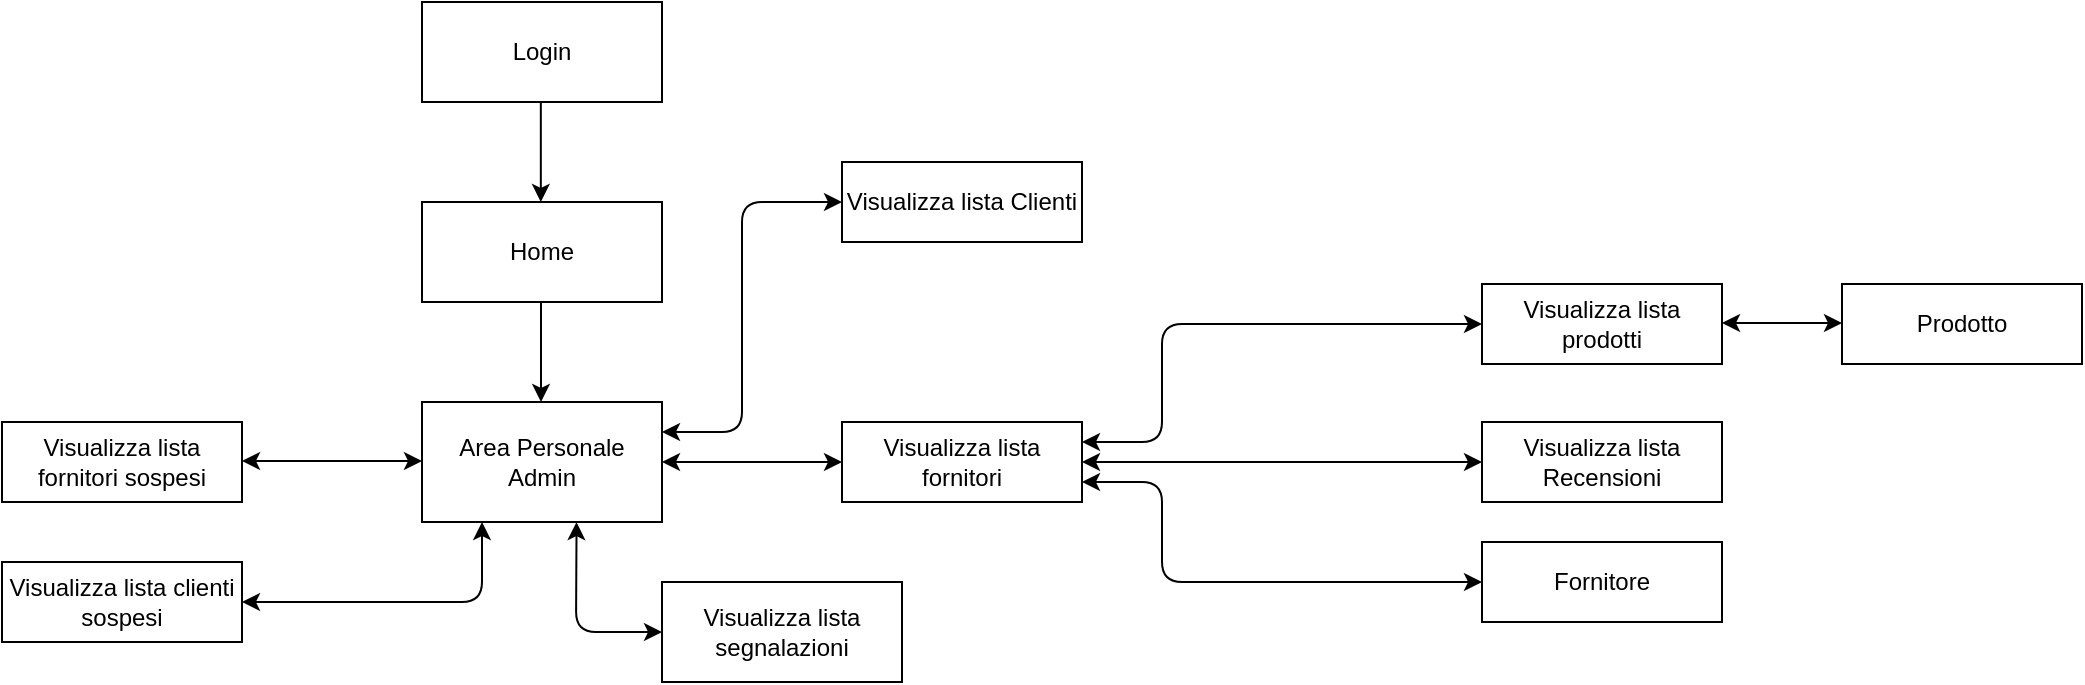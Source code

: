 <mxfile version="13.10.0" type="device"><diagram id="5mXfKLSgWK8wHW4wCpLX" name="Page-1"><mxGraphModel dx="1021" dy="567" grid="1" gridSize="10" guides="1" tooltips="1" connect="1" arrows="1" fold="1" page="1" pageScale="1" pageWidth="827" pageHeight="1169" math="0" shadow="0"><root><mxCell id="0"/><mxCell id="1" parent="0"/><mxCell id="r2ZyhyAa7R_Kky6zN7tp-2" value="Login" style="rounded=0;whiteSpace=wrap;html=1;" parent="1" vertex="1"><mxGeometry x="250" y="40" width="120" height="50" as="geometry"/></mxCell><mxCell id="r2ZyhyAa7R_Kky6zN7tp-3" value="Home" style="rounded=0;whiteSpace=wrap;html=1;" parent="1" vertex="1"><mxGeometry x="250" y="240" width="120" height="60" as="geometry"/></mxCell><mxCell id="r2ZyhyAa7R_Kky6zN7tp-4" value="" style="endArrow=classic;html=1;exitX=0.5;exitY=1;exitDx=0;exitDy=0;entryX=0.5;entryY=0;entryDx=0;entryDy=0;" parent="1" edge="1"><mxGeometry width="50" height="50" relative="1" as="geometry"><mxPoint x="309.5" y="190" as="sourcePoint"/><mxPoint x="309.5" y="240" as="targetPoint"/></mxGeometry></mxCell><mxCell id="r2ZyhyAa7R_Kky6zN7tp-5" value="Visualizza lista fornitori" style="rounded=0;whiteSpace=wrap;html=1;" parent="1" vertex="1"><mxGeometry x="460" y="250" width="120" height="40" as="geometry"/></mxCell><mxCell id="r2ZyhyAa7R_Kky6zN7tp-6" value="Visualizza lista prodotti" style="rounded=0;whiteSpace=wrap;html=1;" parent="1" vertex="1"><mxGeometry x="780" y="181" width="120" height="40" as="geometry"/></mxCell><mxCell id="r2ZyhyAa7R_Kky6zN7tp-8" value="" style="endArrow=classic;startArrow=classic;html=1;entryX=0;entryY=0.5;entryDx=0;entryDy=0;" parent="1" target="r2ZyhyAa7R_Kky6zN7tp-5" edge="1"><mxGeometry width="50" height="50" relative="1" as="geometry"><mxPoint x="370" y="270" as="sourcePoint"/><mxPoint x="420" y="220" as="targetPoint"/><Array as="points"/></mxGeometry></mxCell><mxCell id="r2ZyhyAa7R_Kky6zN7tp-11" value="" style="endArrow=classic;startArrow=classic;html=1;exitX=1;exitY=0.25;exitDx=0;exitDy=0;entryX=0;entryY=0.5;entryDx=0;entryDy=0;" parent="1" source="r2ZyhyAa7R_Kky6zN7tp-5" target="r2ZyhyAa7R_Kky6zN7tp-6" edge="1"><mxGeometry width="50" height="50" relative="1" as="geometry"><mxPoint x="400" y="420" as="sourcePoint"/><mxPoint x="450" y="370" as="targetPoint"/><Array as="points"><mxPoint x="620" y="260"/><mxPoint x="620" y="201"/></Array></mxGeometry></mxCell><mxCell id="r2ZyhyAa7R_Kky6zN7tp-12" value="Prodotto" style="rounded=0;whiteSpace=wrap;html=1;" parent="1" vertex="1"><mxGeometry x="960" y="181" width="120" height="40" as="geometry"/></mxCell><mxCell id="r2ZyhyAa7R_Kky6zN7tp-15" value="" style="endArrow=classic;startArrow=classic;html=1;exitX=1;exitY=0.5;exitDx=0;exitDy=0;entryX=0;entryY=0.5;entryDx=0;entryDy=0;" parent="1" edge="1"><mxGeometry width="50" height="50" relative="1" as="geometry"><mxPoint x="900" y="200.5" as="sourcePoint"/><mxPoint x="960" y="200.5" as="targetPoint"/><Array as="points"/></mxGeometry></mxCell><mxCell id="r2ZyhyAa7R_Kky6zN7tp-19" value="Fornitore" style="rounded=0;whiteSpace=wrap;html=1;" parent="1" vertex="1"><mxGeometry x="780" y="310" width="120" height="40" as="geometry"/></mxCell><mxCell id="r2ZyhyAa7R_Kky6zN7tp-21" value="" style="endArrow=classic;startArrow=classic;html=1;exitX=1;exitY=0.75;exitDx=0;exitDy=0;entryX=0;entryY=0.5;entryDx=0;entryDy=0;" parent="1" source="r2ZyhyAa7R_Kky6zN7tp-5" target="r2ZyhyAa7R_Kky6zN7tp-19" edge="1"><mxGeometry width="50" height="50" relative="1" as="geometry"><mxPoint x="560" y="380" as="sourcePoint"/><mxPoint x="610" y="470" as="targetPoint"/><Array as="points"><mxPoint x="620" y="280"/><mxPoint x="620" y="330"/></Array></mxGeometry></mxCell><mxCell id="r2ZyhyAa7R_Kky6zN7tp-27" value="Visualizza lista segnalazioni" style="rounded=0;whiteSpace=wrap;html=1;" parent="1" vertex="1"><mxGeometry x="370" y="330" width="120" height="50" as="geometry"/></mxCell><mxCell id="r2ZyhyAa7R_Kky6zN7tp-28" value="Visualizza lista Recensioni" style="rounded=0;whiteSpace=wrap;html=1;" parent="1" vertex="1"><mxGeometry x="780" y="250" width="120" height="40" as="geometry"/></mxCell><mxCell id="r2ZyhyAa7R_Kky6zN7tp-30" value="" style="endArrow=classic;startArrow=classic;html=1;entryX=0;entryY=0.5;entryDx=0;entryDy=0;exitX=0.644;exitY=1.001;exitDx=0;exitDy=0;exitPerimeter=0;" parent="1" source="r2ZyhyAa7R_Kky6zN7tp-3" target="r2ZyhyAa7R_Kky6zN7tp-27" edge="1"><mxGeometry width="50" height="50" relative="1" as="geometry"><mxPoint x="250.0" y="374.79" as="sourcePoint"/><mxPoint x="330.0" y="374.29" as="targetPoint"/><Array as="points"><mxPoint x="327" y="355"/></Array></mxGeometry></mxCell><mxCell id="rrfd-X-OT4AOf-PeKKP2-1" value="Visualizza lista clienti sospesi" style="rounded=0;whiteSpace=wrap;html=1;" vertex="1" parent="1"><mxGeometry x="40" y="320" width="120" height="40" as="geometry"/></mxCell><mxCell id="rrfd-X-OT4AOf-PeKKP2-2" value="Visualizza lista Clienti" style="rounded=0;whiteSpace=wrap;html=1;" vertex="1" parent="1"><mxGeometry x="460" y="120" width="120" height="40" as="geometry"/></mxCell><mxCell id="rrfd-X-OT4AOf-PeKKP2-3" value="" style="endArrow=classic;startArrow=classic;html=1;entryX=0;entryY=0.5;entryDx=0;entryDy=0;" edge="1" parent="1"><mxGeometry width="50" height="50" relative="1" as="geometry"><mxPoint x="160" y="269.5" as="sourcePoint"/><mxPoint x="250" y="269.5" as="targetPoint"/><Array as="points"/></mxGeometry></mxCell><mxCell id="rrfd-X-OT4AOf-PeKKP2-4" value="Visualizza lista fornitori sospesi" style="rounded=0;whiteSpace=wrap;html=1;" vertex="1" parent="1"><mxGeometry x="40" y="250" width="120" height="40" as="geometry"/></mxCell><mxCell id="rrfd-X-OT4AOf-PeKKP2-5" value="" style="endArrow=classic;startArrow=classic;html=1;entryX=1;entryY=0.5;entryDx=0;entryDy=0;exitX=0.25;exitY=1;exitDx=0;exitDy=0;" edge="1" parent="1" source="r2ZyhyAa7R_Kky6zN7tp-3" target="rrfd-X-OT4AOf-PeKKP2-1"><mxGeometry width="50" height="50" relative="1" as="geometry"><mxPoint x="270" y="340" as="sourcePoint"/><mxPoint x="490" y="320" as="targetPoint"/><Array as="points"><mxPoint x="280" y="340"/></Array></mxGeometry></mxCell><mxCell id="rrfd-X-OT4AOf-PeKKP2-8" value="Area Personale Admin" style="rounded=0;whiteSpace=wrap;html=1;" vertex="1" parent="1"><mxGeometry x="250" y="240" width="120" height="60" as="geometry"/></mxCell><mxCell id="rrfd-X-OT4AOf-PeKKP2-10" value="Home" style="rounded=0;whiteSpace=wrap;html=1;" vertex="1" parent="1"><mxGeometry x="250" y="140" width="120" height="50" as="geometry"/></mxCell><mxCell id="rrfd-X-OT4AOf-PeKKP2-11" value="" style="endArrow=classic;html=1;exitX=0.5;exitY=1;exitDx=0;exitDy=0;entryX=0.5;entryY=0;entryDx=0;entryDy=0;" edge="1" parent="1"><mxGeometry width="50" height="50" relative="1" as="geometry"><mxPoint x="309.41" y="90.0" as="sourcePoint"/><mxPoint x="309.41" y="140.0" as="targetPoint"/></mxGeometry></mxCell><mxCell id="rrfd-X-OT4AOf-PeKKP2-12" value="" style="endArrow=classic;startArrow=classic;html=1;exitX=1;exitY=0.25;exitDx=0;exitDy=0;entryX=0;entryY=0.5;entryDx=0;entryDy=0;" edge="1" parent="1" source="rrfd-X-OT4AOf-PeKKP2-8" target="rrfd-X-OT4AOf-PeKKP2-2"><mxGeometry width="50" height="50" relative="1" as="geometry"><mxPoint x="440" y="350" as="sourcePoint"/><mxPoint x="490" y="300" as="targetPoint"/><Array as="points"><mxPoint x="410" y="255"/><mxPoint x="410" y="140"/></Array></mxGeometry></mxCell><mxCell id="rrfd-X-OT4AOf-PeKKP2-14" value="" style="endArrow=classic;startArrow=classic;html=1;entryX=0;entryY=0.5;entryDx=0;entryDy=0;" edge="1" parent="1" target="r2ZyhyAa7R_Kky6zN7tp-28"><mxGeometry width="50" height="50" relative="1" as="geometry"><mxPoint x="580" y="270" as="sourcePoint"/><mxPoint x="690" y="290" as="targetPoint"/></mxGeometry></mxCell></root></mxGraphModel></diagram></mxfile>